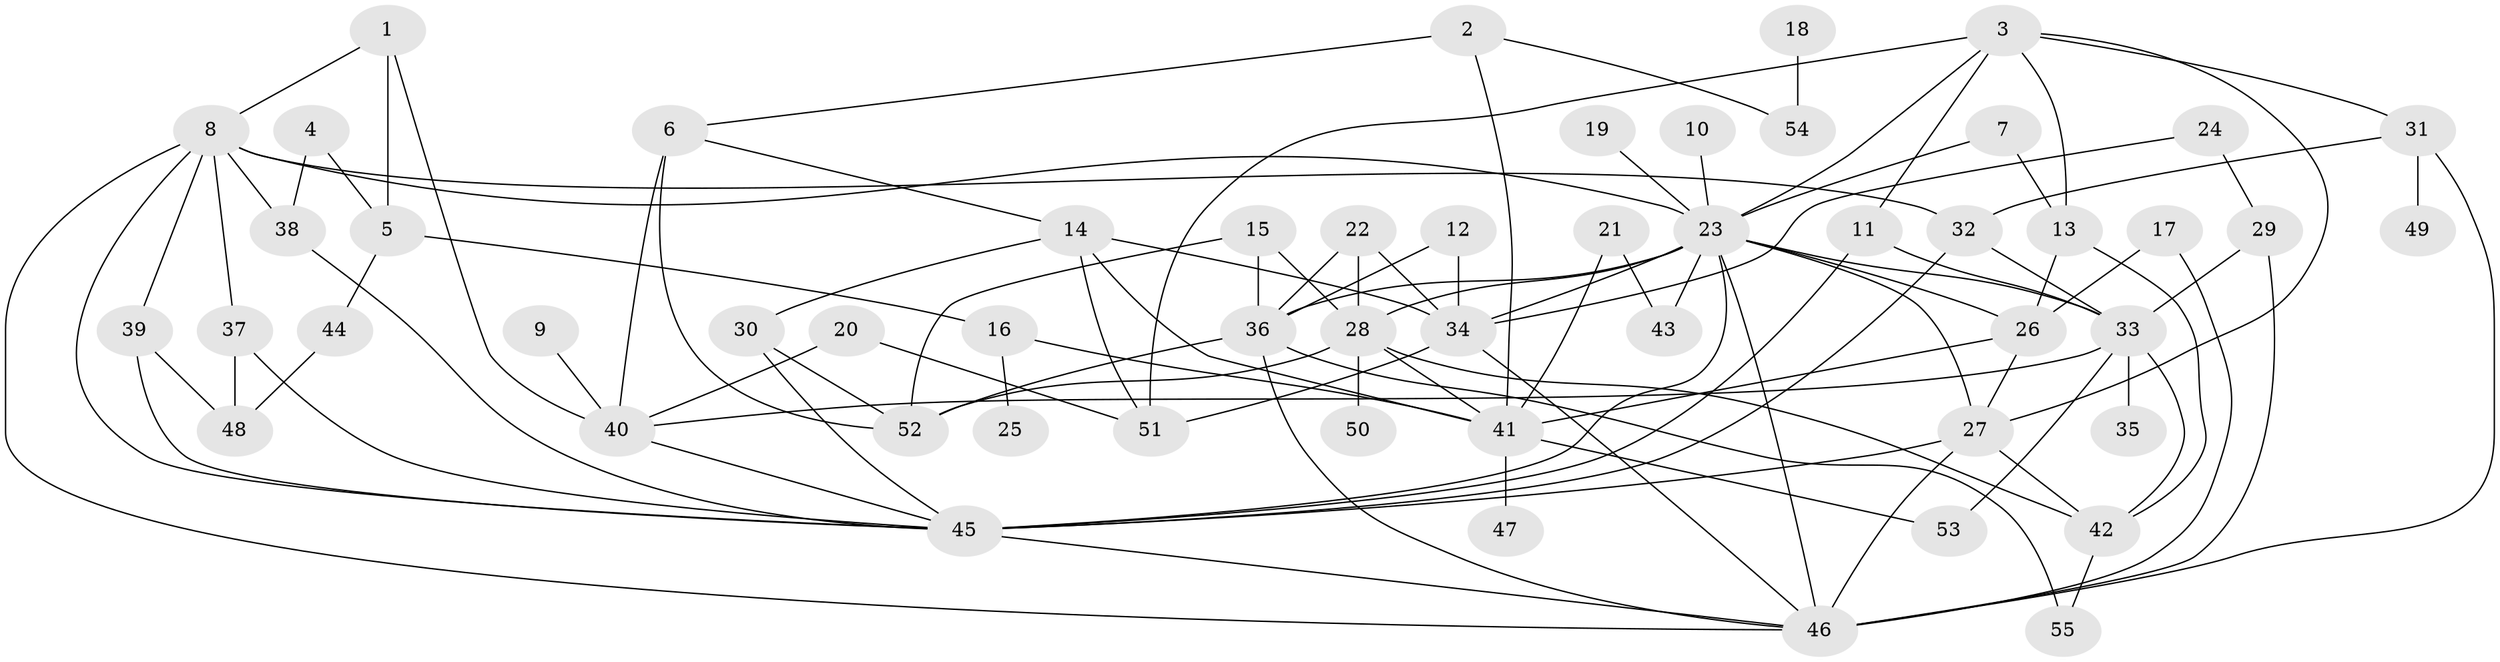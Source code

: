 // original degree distribution, {8: 0.02727272727272727, 3: 0.23636363636363636, 10: 0.00909090909090909, 5: 0.10909090909090909, 4: 0.10909090909090909, 2: 0.2909090909090909, 1: 0.18181818181818182, 6: 0.03636363636363636}
// Generated by graph-tools (version 1.1) at 2025/49/03/09/25 03:49:24]
// undirected, 55 vertices, 105 edges
graph export_dot {
graph [start="1"]
  node [color=gray90,style=filled];
  1;
  2;
  3;
  4;
  5;
  6;
  7;
  8;
  9;
  10;
  11;
  12;
  13;
  14;
  15;
  16;
  17;
  18;
  19;
  20;
  21;
  22;
  23;
  24;
  25;
  26;
  27;
  28;
  29;
  30;
  31;
  32;
  33;
  34;
  35;
  36;
  37;
  38;
  39;
  40;
  41;
  42;
  43;
  44;
  45;
  46;
  47;
  48;
  49;
  50;
  51;
  52;
  53;
  54;
  55;
  1 -- 5 [weight=1.0];
  1 -- 8 [weight=1.0];
  1 -- 40 [weight=1.0];
  2 -- 6 [weight=1.0];
  2 -- 41 [weight=1.0];
  2 -- 54 [weight=1.0];
  3 -- 11 [weight=1.0];
  3 -- 13 [weight=1.0];
  3 -- 23 [weight=1.0];
  3 -- 27 [weight=1.0];
  3 -- 31 [weight=1.0];
  3 -- 51 [weight=1.0];
  4 -- 5 [weight=1.0];
  4 -- 38 [weight=1.0];
  5 -- 16 [weight=1.0];
  5 -- 44 [weight=1.0];
  6 -- 14 [weight=1.0];
  6 -- 40 [weight=2.0];
  6 -- 52 [weight=1.0];
  7 -- 13 [weight=1.0];
  7 -- 23 [weight=1.0];
  8 -- 23 [weight=1.0];
  8 -- 32 [weight=1.0];
  8 -- 37 [weight=1.0];
  8 -- 38 [weight=1.0];
  8 -- 39 [weight=1.0];
  8 -- 45 [weight=1.0];
  8 -- 46 [weight=1.0];
  9 -- 40 [weight=1.0];
  10 -- 23 [weight=1.0];
  11 -- 33 [weight=1.0];
  11 -- 45 [weight=1.0];
  12 -- 34 [weight=1.0];
  12 -- 36 [weight=1.0];
  13 -- 26 [weight=1.0];
  13 -- 42 [weight=1.0];
  14 -- 30 [weight=1.0];
  14 -- 34 [weight=1.0];
  14 -- 41 [weight=1.0];
  14 -- 51 [weight=1.0];
  15 -- 28 [weight=1.0];
  15 -- 36 [weight=1.0];
  15 -- 52 [weight=1.0];
  16 -- 25 [weight=1.0];
  16 -- 41 [weight=1.0];
  17 -- 26 [weight=1.0];
  17 -- 46 [weight=1.0];
  18 -- 54 [weight=1.0];
  19 -- 23 [weight=1.0];
  20 -- 40 [weight=1.0];
  20 -- 51 [weight=1.0];
  21 -- 41 [weight=1.0];
  21 -- 43 [weight=1.0];
  22 -- 28 [weight=1.0];
  22 -- 34 [weight=1.0];
  22 -- 36 [weight=1.0];
  23 -- 26 [weight=1.0];
  23 -- 27 [weight=1.0];
  23 -- 28 [weight=1.0];
  23 -- 33 [weight=1.0];
  23 -- 34 [weight=1.0];
  23 -- 36 [weight=1.0];
  23 -- 43 [weight=2.0];
  23 -- 45 [weight=2.0];
  23 -- 46 [weight=1.0];
  24 -- 29 [weight=1.0];
  24 -- 34 [weight=1.0];
  26 -- 27 [weight=1.0];
  26 -- 41 [weight=1.0];
  27 -- 42 [weight=1.0];
  27 -- 45 [weight=1.0];
  27 -- 46 [weight=1.0];
  28 -- 41 [weight=1.0];
  28 -- 42 [weight=1.0];
  28 -- 50 [weight=1.0];
  28 -- 52 [weight=1.0];
  29 -- 33 [weight=1.0];
  29 -- 46 [weight=1.0];
  30 -- 45 [weight=1.0];
  30 -- 52 [weight=1.0];
  31 -- 32 [weight=1.0];
  31 -- 46 [weight=1.0];
  31 -- 49 [weight=1.0];
  32 -- 33 [weight=1.0];
  32 -- 45 [weight=1.0];
  33 -- 35 [weight=1.0];
  33 -- 40 [weight=1.0];
  33 -- 42 [weight=1.0];
  33 -- 53 [weight=1.0];
  34 -- 46 [weight=1.0];
  34 -- 51 [weight=1.0];
  36 -- 46 [weight=1.0];
  36 -- 52 [weight=1.0];
  36 -- 55 [weight=1.0];
  37 -- 45 [weight=1.0];
  37 -- 48 [weight=1.0];
  38 -- 45 [weight=1.0];
  39 -- 45 [weight=1.0];
  39 -- 48 [weight=1.0];
  40 -- 45 [weight=1.0];
  41 -- 47 [weight=1.0];
  41 -- 53 [weight=1.0];
  42 -- 55 [weight=1.0];
  44 -- 48 [weight=1.0];
  45 -- 46 [weight=1.0];
}
